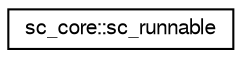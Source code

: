 digraph "Graphical Class Hierarchy"
{
  edge [fontname="FreeSans",fontsize="10",labelfontname="FreeSans",labelfontsize="10"];
  node [fontname="FreeSans",fontsize="10",shape=record];
  rankdir="LR";
  Node0 [label="sc_core::sc_runnable",height=0.2,width=0.4,color="black", fillcolor="white", style="filled",URL="$a01952.html"];
}
